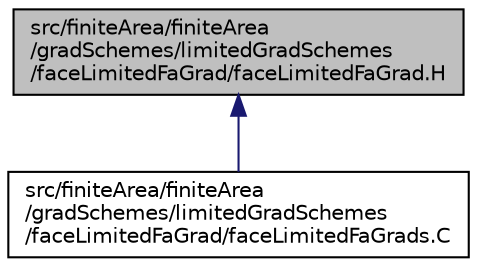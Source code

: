digraph "src/finiteArea/finiteArea/gradSchemes/limitedGradSchemes/faceLimitedFaGrad/faceLimitedFaGrad.H"
{
  bgcolor="transparent";
  edge [fontname="Helvetica",fontsize="10",labelfontname="Helvetica",labelfontsize="10"];
  node [fontname="Helvetica",fontsize="10",shape=record];
  Node1 [label="src/finiteArea/finiteArea\l/gradSchemes/limitedGradSchemes\l/faceLimitedFaGrad/faceLimitedFaGrad.H",height=0.2,width=0.4,color="black", fillcolor="grey75", style="filled" fontcolor="black"];
  Node1 -> Node2 [dir="back",color="midnightblue",fontsize="10",style="solid",fontname="Helvetica"];
  Node2 [label="src/finiteArea/finiteArea\l/gradSchemes/limitedGradSchemes\l/faceLimitedFaGrad/faceLimitedFaGrads.C",height=0.2,width=0.4,color="black",URL="$faceLimitedFaGrads_8C.html"];
}
